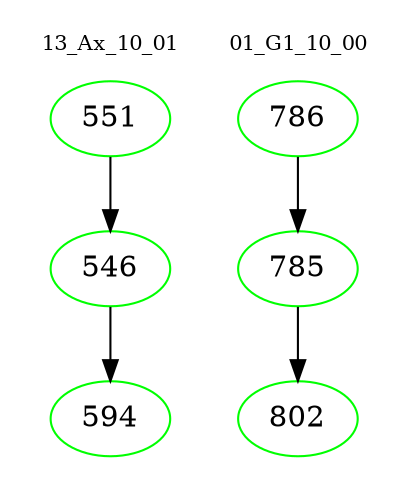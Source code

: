 digraph{
subgraph cluster_0 {
color = white
label = "13_Ax_10_01";
fontsize=10;
T0_551 [label="551", color="green"]
T0_551 -> T0_546 [color="black"]
T0_546 [label="546", color="green"]
T0_546 -> T0_594 [color="black"]
T0_594 [label="594", color="green"]
}
subgraph cluster_1 {
color = white
label = "01_G1_10_00";
fontsize=10;
T1_786 [label="786", color="green"]
T1_786 -> T1_785 [color="black"]
T1_785 [label="785", color="green"]
T1_785 -> T1_802 [color="black"]
T1_802 [label="802", color="green"]
}
}
